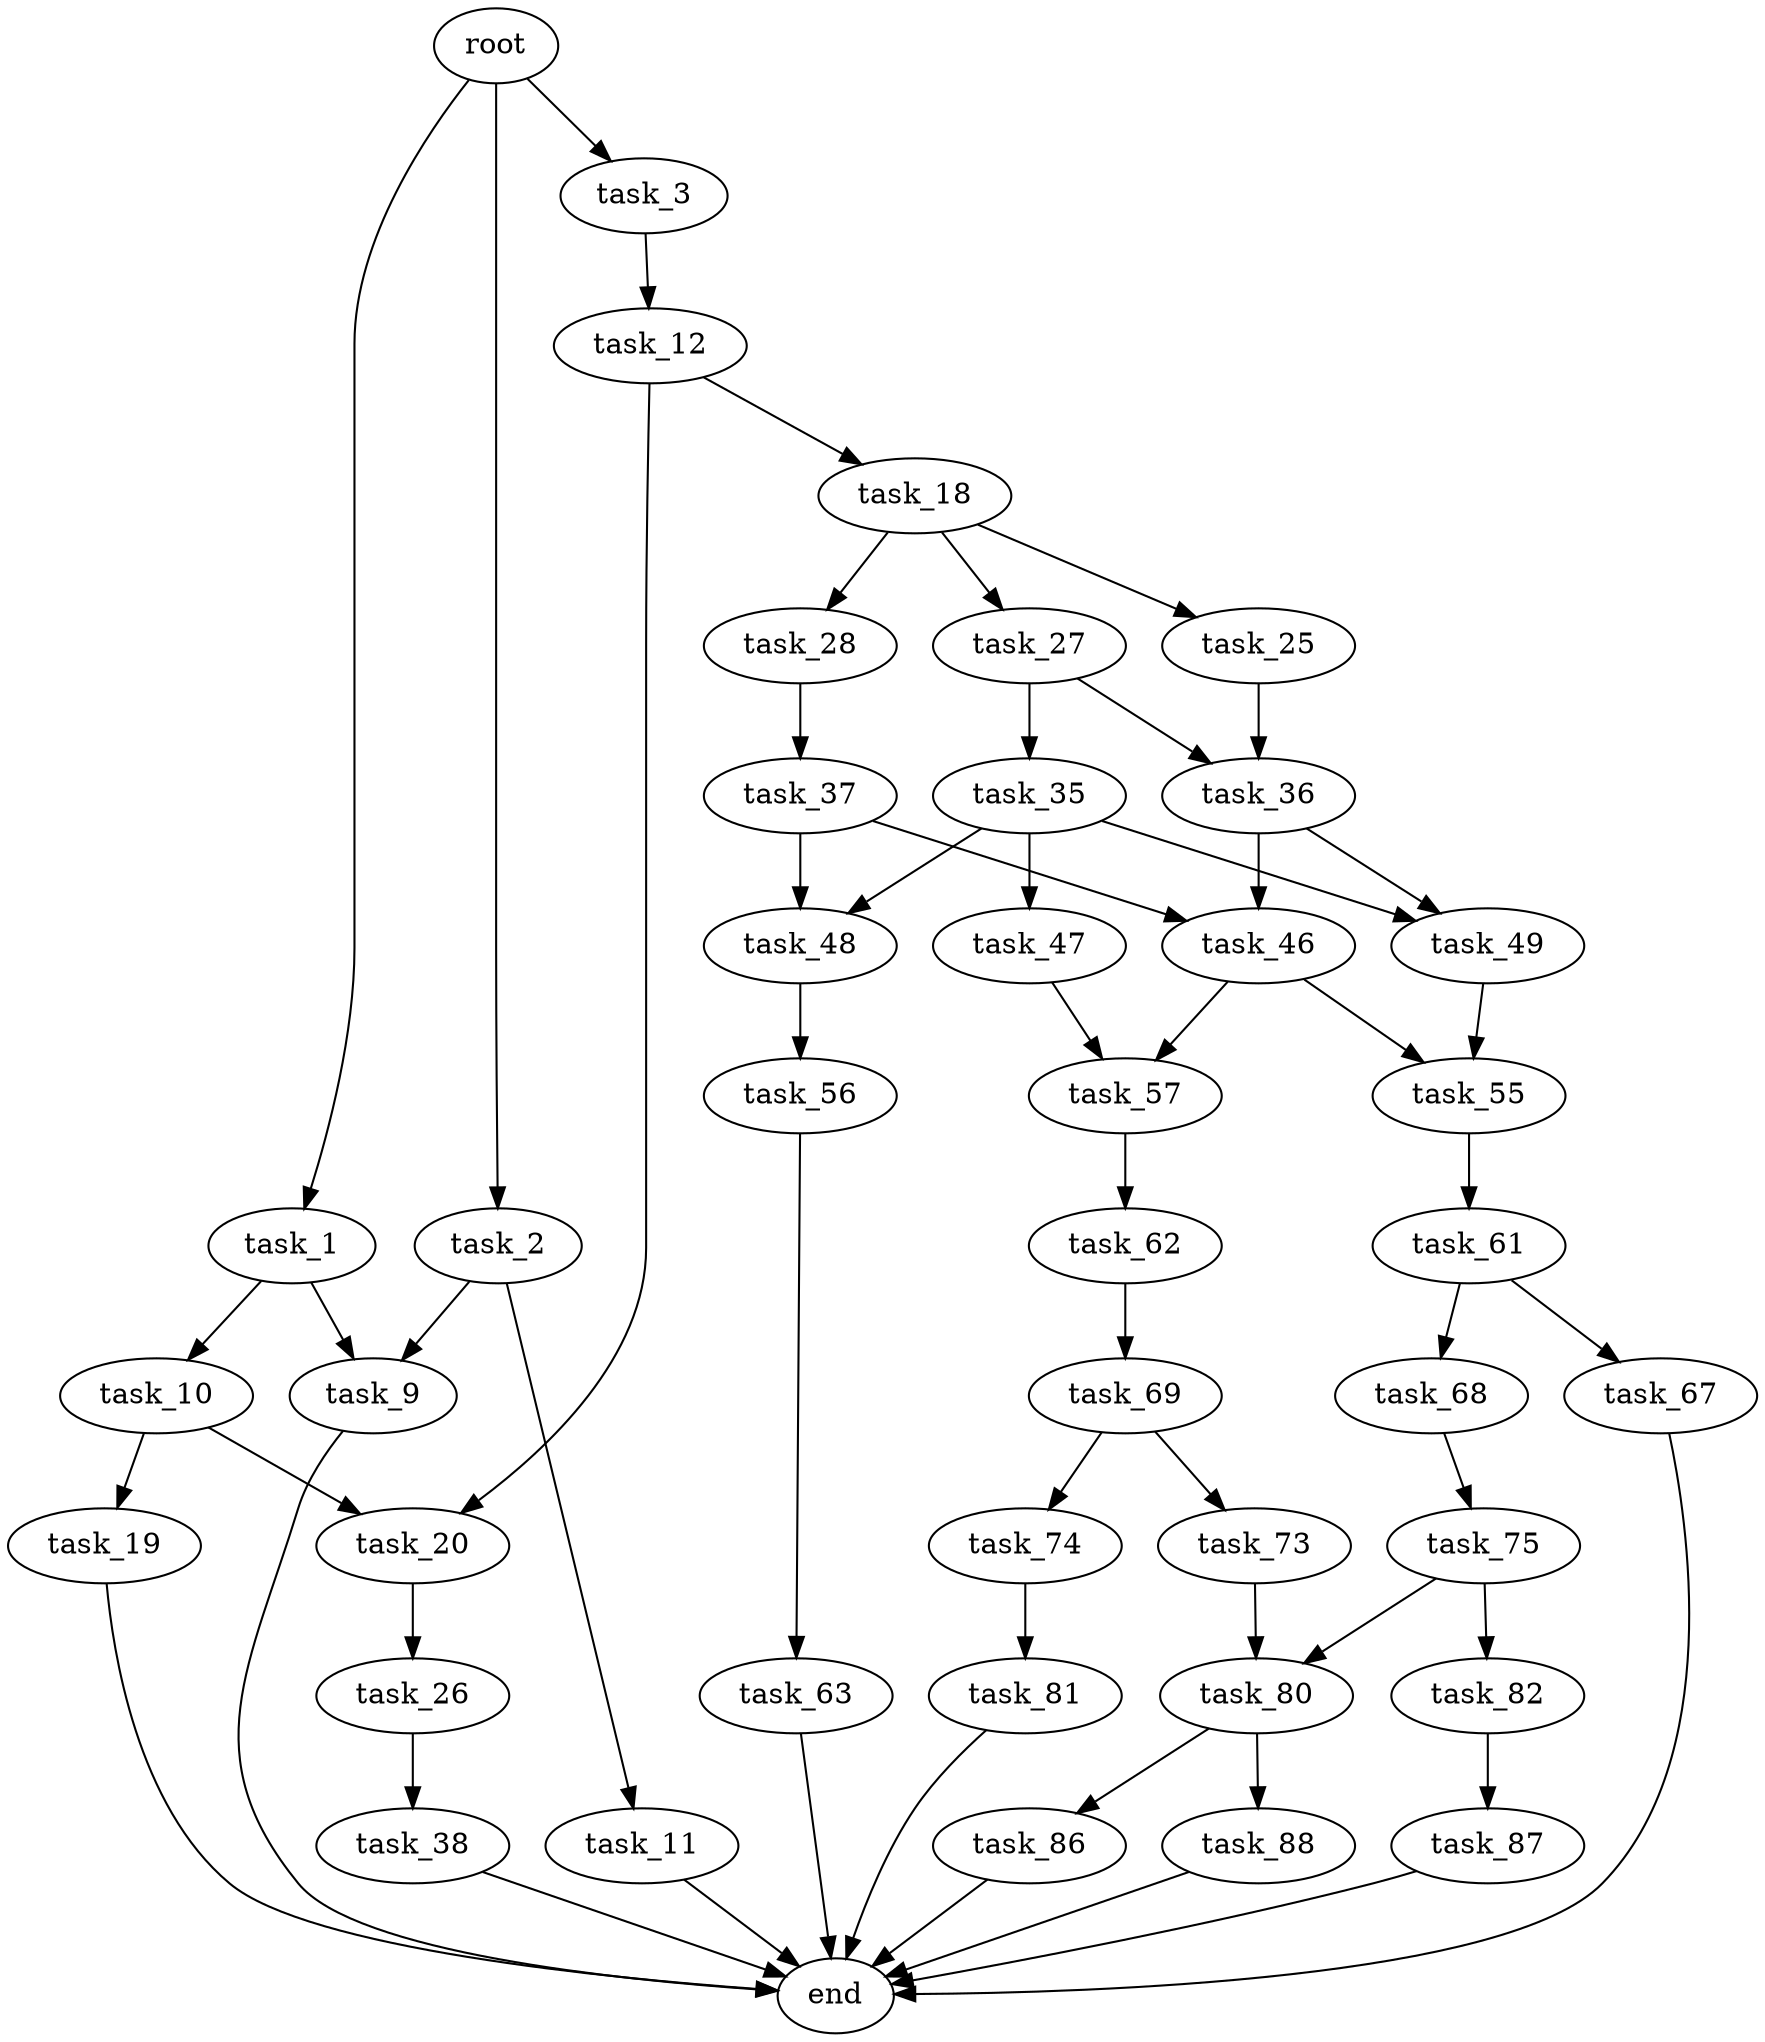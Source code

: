 digraph G {
  root [size="0.000000"];
  task_1 [size="197816972538.000000"];
  task_2 [size="4442862987.000000"];
  task_3 [size="1082440232.000000"];
  task_9 [size="19686994099.000000"];
  task_10 [size="8589934592.000000"];
  task_11 [size="39489858415.000000"];
  task_12 [size="580529216760.000000"];
  task_18 [size="29915206512.000000"];
  task_19 [size="16753838753.000000"];
  task_20 [size="149210431770.000000"];
  task_25 [size="368293445632.000000"];
  task_26 [size="720403404827.000000"];
  task_27 [size="4888671729.000000"];
  task_28 [size="252010883823.000000"];
  task_35 [size="231928233984.000000"];
  task_36 [size="318246955445.000000"];
  task_37 [size="7934250243.000000"];
  task_38 [size="331604626082.000000"];
  task_46 [size="867169240660.000000"];
  task_47 [size="142776682555.000000"];
  task_48 [size="304676853982.000000"];
  task_49 [size="6261668133.000000"];
  task_55 [size="8229944546.000000"];
  task_56 [size="31778311343.000000"];
  task_57 [size="614222234397.000000"];
  task_61 [size="368293445632.000000"];
  task_62 [size="689480742296.000000"];
  task_63 [size="148991500307.000000"];
  task_67 [size="43370141032.000000"];
  task_68 [size="444234755126.000000"];
  task_69 [size="35268087434.000000"];
  task_73 [size="10937496506.000000"];
  task_74 [size="10616633801.000000"];
  task_75 [size="24894237260.000000"];
  task_80 [size="368293445632.000000"];
  task_81 [size="51577249598.000000"];
  task_82 [size="12079764208.000000"];
  task_86 [size="8589934592.000000"];
  task_87 [size="64644303411.000000"];
  task_88 [size="322837931150.000000"];
  end [size="0.000000"];

  root -> task_1 [size="1.000000"];
  root -> task_2 [size="1.000000"];
  root -> task_3 [size="1.000000"];
  task_1 -> task_9 [size="209715200.000000"];
  task_1 -> task_10 [size="209715200.000000"];
  task_2 -> task_9 [size="209715200.000000"];
  task_2 -> task_11 [size="209715200.000000"];
  task_3 -> task_12 [size="134217728.000000"];
  task_9 -> end [size="1.000000"];
  task_10 -> task_19 [size="33554432.000000"];
  task_10 -> task_20 [size="33554432.000000"];
  task_11 -> end [size="1.000000"];
  task_12 -> task_18 [size="679477248.000000"];
  task_12 -> task_20 [size="679477248.000000"];
  task_18 -> task_25 [size="679477248.000000"];
  task_18 -> task_27 [size="679477248.000000"];
  task_18 -> task_28 [size="679477248.000000"];
  task_19 -> end [size="1.000000"];
  task_20 -> task_26 [size="134217728.000000"];
  task_25 -> task_36 [size="411041792.000000"];
  task_26 -> task_38 [size="536870912.000000"];
  task_27 -> task_35 [size="134217728.000000"];
  task_27 -> task_36 [size="134217728.000000"];
  task_28 -> task_37 [size="301989888.000000"];
  task_35 -> task_47 [size="301989888.000000"];
  task_35 -> task_48 [size="301989888.000000"];
  task_35 -> task_49 [size="301989888.000000"];
  task_36 -> task_46 [size="301989888.000000"];
  task_36 -> task_49 [size="301989888.000000"];
  task_37 -> task_46 [size="134217728.000000"];
  task_37 -> task_48 [size="134217728.000000"];
  task_38 -> end [size="1.000000"];
  task_46 -> task_55 [size="536870912.000000"];
  task_46 -> task_57 [size="536870912.000000"];
  task_47 -> task_57 [size="134217728.000000"];
  task_48 -> task_56 [size="679477248.000000"];
  task_49 -> task_55 [size="134217728.000000"];
  task_55 -> task_61 [size="301989888.000000"];
  task_56 -> task_63 [size="33554432.000000"];
  task_57 -> task_62 [size="679477248.000000"];
  task_61 -> task_67 [size="411041792.000000"];
  task_61 -> task_68 [size="411041792.000000"];
  task_62 -> task_69 [size="536870912.000000"];
  task_63 -> end [size="1.000000"];
  task_67 -> end [size="1.000000"];
  task_68 -> task_75 [size="301989888.000000"];
  task_69 -> task_73 [size="679477248.000000"];
  task_69 -> task_74 [size="679477248.000000"];
  task_73 -> task_80 [size="209715200.000000"];
  task_74 -> task_81 [size="301989888.000000"];
  task_75 -> task_80 [size="411041792.000000"];
  task_75 -> task_82 [size="411041792.000000"];
  task_80 -> task_86 [size="411041792.000000"];
  task_80 -> task_88 [size="411041792.000000"];
  task_81 -> end [size="1.000000"];
  task_82 -> task_87 [size="536870912.000000"];
  task_86 -> end [size="1.000000"];
  task_87 -> end [size="1.000000"];
  task_88 -> end [size="1.000000"];
}
